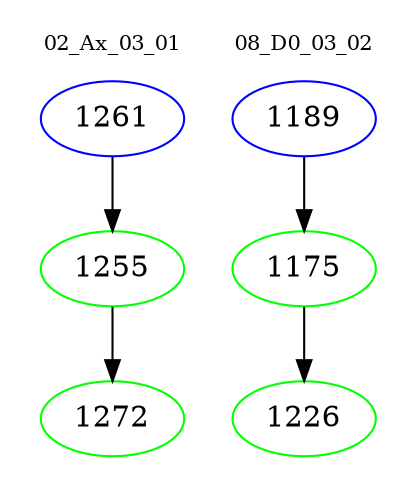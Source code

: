 digraph{
subgraph cluster_0 {
color = white
label = "02_Ax_03_01";
fontsize=10;
T0_1261 [label="1261", color="blue"]
T0_1261 -> T0_1255 [color="black"]
T0_1255 [label="1255", color="green"]
T0_1255 -> T0_1272 [color="black"]
T0_1272 [label="1272", color="green"]
}
subgraph cluster_1 {
color = white
label = "08_D0_03_02";
fontsize=10;
T1_1189 [label="1189", color="blue"]
T1_1189 -> T1_1175 [color="black"]
T1_1175 [label="1175", color="green"]
T1_1175 -> T1_1226 [color="black"]
T1_1226 [label="1226", color="green"]
}
}
